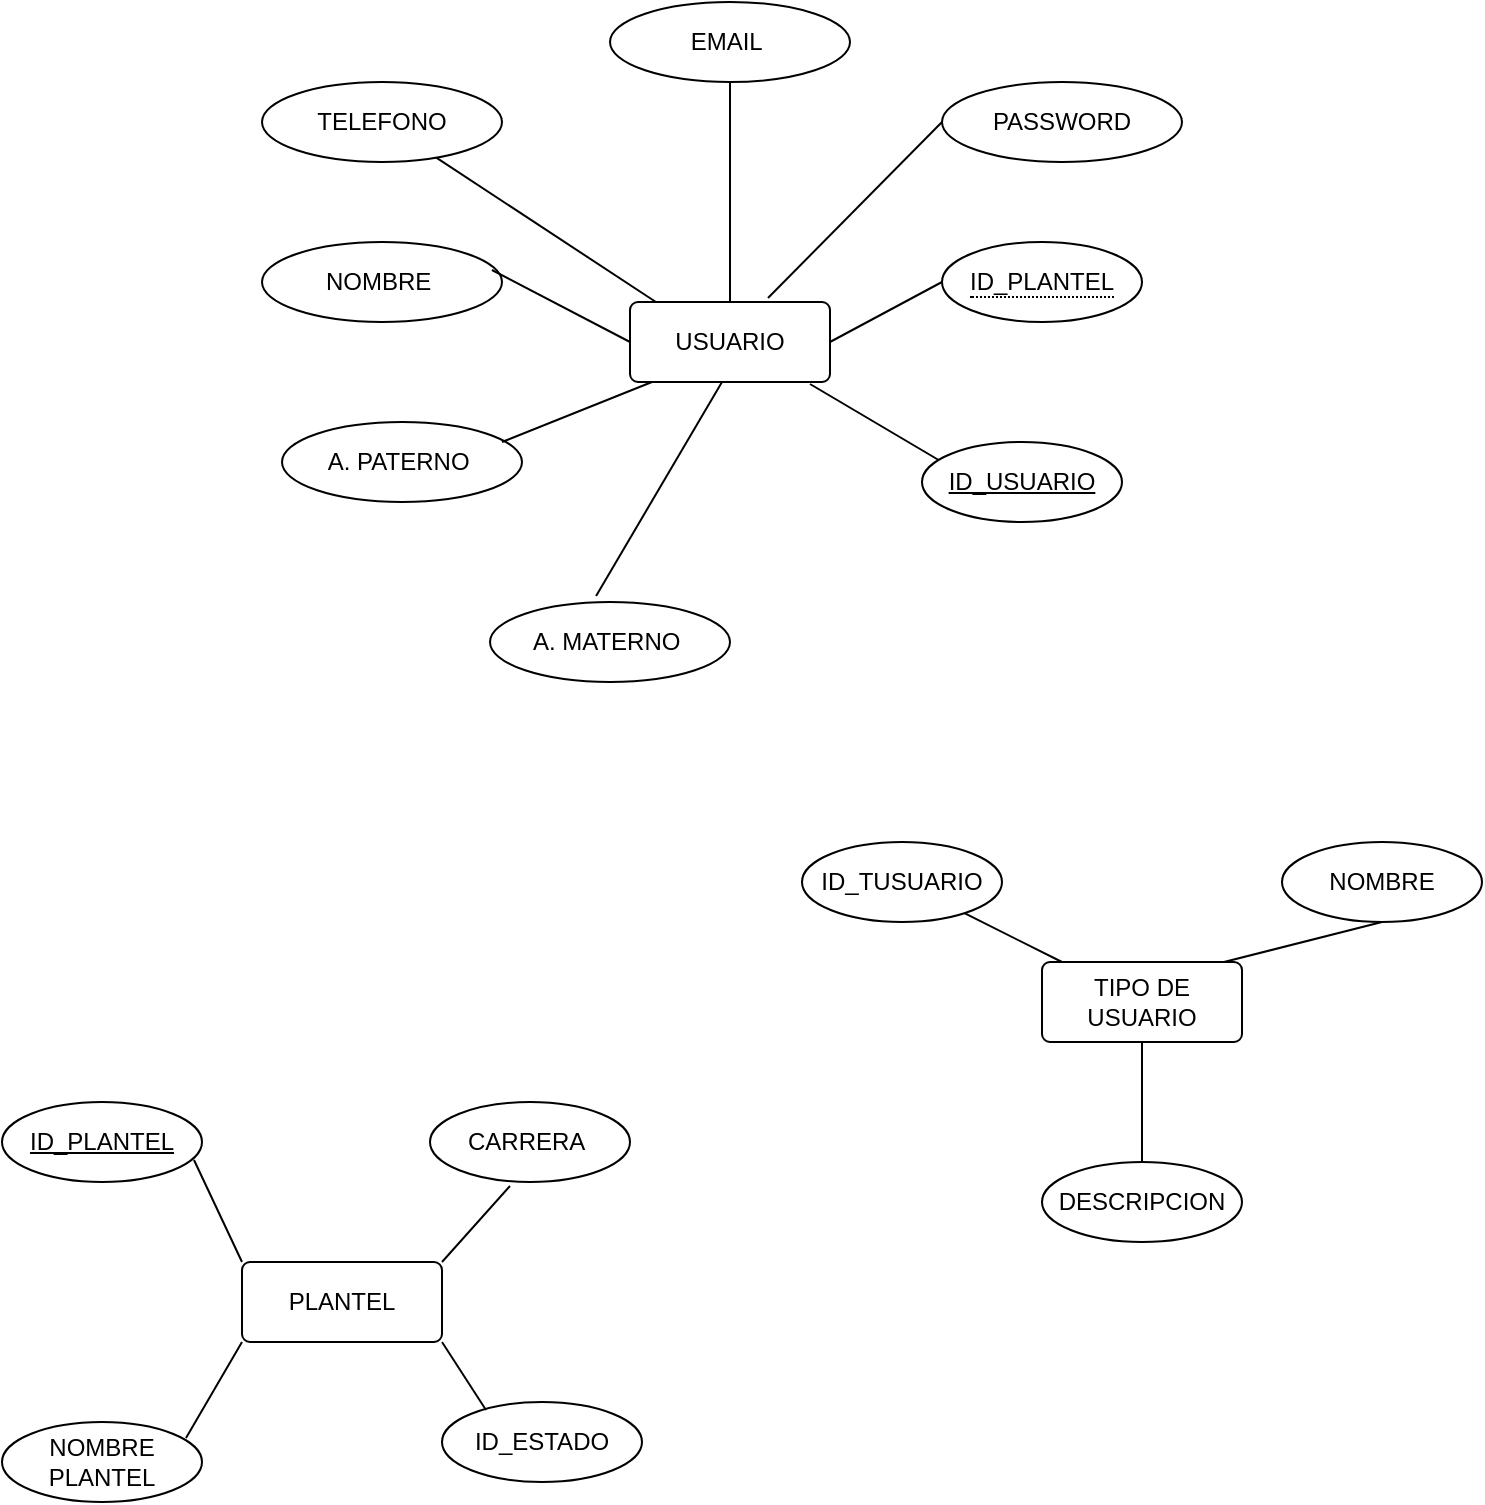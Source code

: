 <mxfile version="21.0.10" type="github">
  <diagram name="Página-1" id="cRUeGpbb5Z79ohCBJ8_P">
    <mxGraphModel dx="794" dy="740" grid="1" gridSize="10" guides="1" tooltips="1" connect="1" arrows="1" fold="1" page="1" pageScale="1" pageWidth="827" pageHeight="1169" math="0" shadow="0">
      <root>
        <mxCell id="0" />
        <mxCell id="1" parent="0" />
        <mxCell id="NheQscauywyLOlEdrm4N-3" value="TELEFONO" style="ellipse;whiteSpace=wrap;html=1;" vertex="1" parent="1">
          <mxGeometry x="180" y="150" width="120" height="40" as="geometry" />
        </mxCell>
        <mxCell id="NheQscauywyLOlEdrm4N-4" value="EMAIL&amp;nbsp;" style="ellipse;whiteSpace=wrap;html=1;" vertex="1" parent="1">
          <mxGeometry x="354" y="110" width="120" height="40" as="geometry" />
        </mxCell>
        <mxCell id="NheQscauywyLOlEdrm4N-7" value="PASSWORD" style="ellipse;whiteSpace=wrap;html=1;" vertex="1" parent="1">
          <mxGeometry x="520" y="150" width="120" height="40" as="geometry" />
        </mxCell>
        <mxCell id="NheQscauywyLOlEdrm4N-13" value="A. MATERNO&amp;nbsp;" style="ellipse;whiteSpace=wrap;html=1;" vertex="1" parent="1">
          <mxGeometry x="294" y="410" width="120" height="40" as="geometry" />
        </mxCell>
        <mxCell id="NheQscauywyLOlEdrm4N-14" value="A. PATERNO&amp;nbsp;" style="ellipse;whiteSpace=wrap;html=1;" vertex="1" parent="1">
          <mxGeometry x="190" y="320" width="120" height="40" as="geometry" />
        </mxCell>
        <mxCell id="NheQscauywyLOlEdrm4N-15" value="NOMBRE&amp;nbsp;" style="ellipse;whiteSpace=wrap;html=1;" vertex="1" parent="1">
          <mxGeometry x="180" y="230" width="120" height="40" as="geometry" />
        </mxCell>
        <mxCell id="NheQscauywyLOlEdrm4N-18" value="" style="endArrow=none;html=1;rounded=0;exitX=0.11;exitY=1;exitDx=0;exitDy=0;exitPerimeter=0;endFill=0;" edge="1" parent="1" source="NheQscauywyLOlEdrm4N-33">
          <mxGeometry width="50" height="50" relative="1" as="geometry">
            <mxPoint x="367.574" y="308.284" as="sourcePoint" />
            <mxPoint x="300" y="330" as="targetPoint" />
          </mxGeometry>
        </mxCell>
        <mxCell id="NheQscauywyLOlEdrm4N-19" value="" style="endArrow=none;html=1;rounded=0;endFill=0;entryX=0.442;entryY=-0.075;entryDx=0;entryDy=0;entryPerimeter=0;" edge="1" parent="1" target="NheQscauywyLOlEdrm4N-13">
          <mxGeometry width="50" height="50" relative="1" as="geometry">
            <mxPoint x="410" y="300" as="sourcePoint" />
            <mxPoint x="410" y="410" as="targetPoint" />
          </mxGeometry>
        </mxCell>
        <mxCell id="NheQscauywyLOlEdrm4N-20" value="" style="endArrow=none;html=1;rounded=0;entryX=0;entryY=0.5;entryDx=0;entryDy=0;exitX=0.9;exitY=1.025;exitDx=0;exitDy=0;exitPerimeter=0;endFill=0;" edge="1" parent="1" source="NheQscauywyLOlEdrm4N-33">
          <mxGeometry width="50" height="50" relative="1" as="geometry">
            <mxPoint x="456.437" y="305.33" as="sourcePoint" />
            <mxPoint x="520" y="340" as="targetPoint" />
          </mxGeometry>
        </mxCell>
        <mxCell id="NheQscauywyLOlEdrm4N-22" value="" style="endArrow=none;html=1;rounded=0;entryX=0;entryY=0.5;entryDx=0;entryDy=0;exitX=0.69;exitY=-0.05;exitDx=0;exitDy=0;exitPerimeter=0;endFill=0;" edge="1" parent="1" source="NheQscauywyLOlEdrm4N-33" target="NheQscauywyLOlEdrm4N-7">
          <mxGeometry width="50" height="50" relative="1" as="geometry">
            <mxPoint x="446" y="247.04" as="sourcePoint" />
            <mxPoint x="430" y="260" as="targetPoint" />
          </mxGeometry>
        </mxCell>
        <mxCell id="NheQscauywyLOlEdrm4N-24" value="" style="endArrow=none;html=1;rounded=0;exitX=1;exitY=0.5;exitDx=0;exitDy=0;endFill=0;" edge="1" parent="1" source="NheQscauywyLOlEdrm4N-33">
          <mxGeometry width="50" height="50" relative="1" as="geometry">
            <mxPoint x="470" y="280" as="sourcePoint" />
            <mxPoint x="520" y="250" as="targetPoint" />
          </mxGeometry>
        </mxCell>
        <mxCell id="NheQscauywyLOlEdrm4N-25" value="" style="endArrow=none;html=1;rounded=0;entryX=0.5;entryY=1;entryDx=0;entryDy=0;exitX=0.5;exitY=0;exitDx=0;exitDy=0;endFill=0;" edge="1" parent="1" source="NheQscauywyLOlEdrm4N-33" target="NheQscauywyLOlEdrm4N-4">
          <mxGeometry width="50" height="50" relative="1" as="geometry">
            <mxPoint x="410" y="240" as="sourcePoint" />
            <mxPoint x="430" y="260" as="targetPoint" />
          </mxGeometry>
        </mxCell>
        <mxCell id="NheQscauywyLOlEdrm4N-26" value="" style="endArrow=none;html=1;rounded=0;exitX=0.16;exitY=0.05;exitDx=0;exitDy=0;exitPerimeter=0;endFill=0;" edge="1" parent="1" source="NheQscauywyLOlEdrm4N-33" target="NheQscauywyLOlEdrm4N-3">
          <mxGeometry width="50" height="50" relative="1" as="geometry">
            <mxPoint x="360" y="250" as="sourcePoint" />
            <mxPoint x="310" y="190" as="targetPoint" />
          </mxGeometry>
        </mxCell>
        <mxCell id="NheQscauywyLOlEdrm4N-27" value="" style="endArrow=none;html=1;rounded=0;entryX=0.958;entryY=0.35;entryDx=0;entryDy=0;entryPerimeter=0;exitX=0;exitY=0.5;exitDx=0;exitDy=0;endFill=0;" edge="1" parent="1" source="NheQscauywyLOlEdrm4N-33" target="NheQscauywyLOlEdrm4N-15">
          <mxGeometry width="50" height="50" relative="1" as="geometry">
            <mxPoint x="350" y="280" as="sourcePoint" />
            <mxPoint x="430" y="260" as="targetPoint" />
          </mxGeometry>
        </mxCell>
        <mxCell id="NheQscauywyLOlEdrm4N-30" value="ID_USUARIO" style="ellipse;whiteSpace=wrap;html=1;align=center;fontStyle=4;" vertex="1" parent="1">
          <mxGeometry x="510" y="330" width="100" height="40" as="geometry" />
        </mxCell>
        <mxCell id="NheQscauywyLOlEdrm4N-32" value="&lt;span style=&quot;border-bottom: 1px dotted&quot;&gt;ID_PLANTEL&lt;/span&gt;" style="ellipse;whiteSpace=wrap;html=1;align=center;" vertex="1" parent="1">
          <mxGeometry x="520" y="230" width="100" height="40" as="geometry" />
        </mxCell>
        <mxCell id="NheQscauywyLOlEdrm4N-33" value="USUARIO" style="rounded=1;arcSize=10;whiteSpace=wrap;html=1;align=center;" vertex="1" parent="1">
          <mxGeometry x="364" y="260" width="100" height="40" as="geometry" />
        </mxCell>
        <mxCell id="NheQscauywyLOlEdrm4N-34" value="PLANTEL" style="rounded=1;arcSize=10;whiteSpace=wrap;html=1;align=center;" vertex="1" parent="1">
          <mxGeometry x="170" y="740" width="100" height="40" as="geometry" />
        </mxCell>
        <mxCell id="NheQscauywyLOlEdrm4N-36" value="ID_PLANTEL" style="ellipse;whiteSpace=wrap;html=1;align=center;fontStyle=4;" vertex="1" parent="1">
          <mxGeometry x="50" y="660" width="100" height="40" as="geometry" />
        </mxCell>
        <mxCell id="NheQscauywyLOlEdrm4N-37" value="NOMBRE PLANTEL" style="ellipse;whiteSpace=wrap;html=1;align=center;" vertex="1" parent="1">
          <mxGeometry x="50" y="820" width="100" height="40" as="geometry" />
        </mxCell>
        <mxCell id="NheQscauywyLOlEdrm4N-39" value="CARRERA&amp;nbsp;" style="ellipse;whiteSpace=wrap;html=1;align=center;" vertex="1" parent="1">
          <mxGeometry x="264" y="660" width="100" height="40" as="geometry" />
        </mxCell>
        <mxCell id="NheQscauywyLOlEdrm4N-40" value="ID_ESTADO" style="ellipse;whiteSpace=wrap;html=1;align=center;" vertex="1" parent="1">
          <mxGeometry x="270" y="810" width="100" height="40" as="geometry" />
        </mxCell>
        <mxCell id="NheQscauywyLOlEdrm4N-41" value="" style="endArrow=none;html=1;rounded=0;exitX=0.92;exitY=0.2;exitDx=0;exitDy=0;exitPerimeter=0;entryX=0;entryY=1;entryDx=0;entryDy=0;" edge="1" parent="1" source="NheQscauywyLOlEdrm4N-37" target="NheQscauywyLOlEdrm4N-34">
          <mxGeometry relative="1" as="geometry">
            <mxPoint x="340" y="870" as="sourcePoint" />
            <mxPoint x="500" y="870" as="targetPoint" />
          </mxGeometry>
        </mxCell>
        <mxCell id="NheQscauywyLOlEdrm4N-42" value="" style="endArrow=none;html=1;rounded=0;exitX=1;exitY=0;exitDx=0;exitDy=0;entryX=0.4;entryY=1.05;entryDx=0;entryDy=0;entryPerimeter=0;" edge="1" parent="1" source="NheQscauywyLOlEdrm4N-34" target="NheQscauywyLOlEdrm4N-39">
          <mxGeometry relative="1" as="geometry">
            <mxPoint x="340" y="870" as="sourcePoint" />
            <mxPoint x="500" y="870" as="targetPoint" />
          </mxGeometry>
        </mxCell>
        <mxCell id="NheQscauywyLOlEdrm4N-43" value="" style="endArrow=none;html=1;rounded=0;exitX=1;exitY=1;exitDx=0;exitDy=0;entryX=0.22;entryY=0.1;entryDx=0;entryDy=0;entryPerimeter=0;" edge="1" parent="1" source="NheQscauywyLOlEdrm4N-34" target="NheQscauywyLOlEdrm4N-40">
          <mxGeometry relative="1" as="geometry">
            <mxPoint x="340" y="870" as="sourcePoint" />
            <mxPoint x="500" y="870" as="targetPoint" />
          </mxGeometry>
        </mxCell>
        <mxCell id="NheQscauywyLOlEdrm4N-44" value="" style="endArrow=none;html=1;rounded=0;exitX=0.96;exitY=0.725;exitDx=0;exitDy=0;exitPerimeter=0;entryX=0;entryY=0;entryDx=0;entryDy=0;" edge="1" parent="1" source="NheQscauywyLOlEdrm4N-36" target="NheQscauywyLOlEdrm4N-34">
          <mxGeometry relative="1" as="geometry">
            <mxPoint x="340" y="870" as="sourcePoint" />
            <mxPoint x="500" y="870" as="targetPoint" />
          </mxGeometry>
        </mxCell>
        <mxCell id="NheQscauywyLOlEdrm4N-45" value="TIPO DE USUARIO" style="rounded=1;arcSize=10;whiteSpace=wrap;html=1;align=center;" vertex="1" parent="1">
          <mxGeometry x="570" y="590" width="100" height="40" as="geometry" />
        </mxCell>
        <mxCell id="NheQscauywyLOlEdrm4N-46" value="ID_TUSUARIO" style="ellipse;whiteSpace=wrap;html=1;align=center;" vertex="1" parent="1">
          <mxGeometry x="450" y="530" width="100" height="40" as="geometry" />
        </mxCell>
        <mxCell id="NheQscauywyLOlEdrm4N-47" value="NOMBRE" style="ellipse;whiteSpace=wrap;html=1;align=center;" vertex="1" parent="1">
          <mxGeometry x="690" y="530" width="100" height="40" as="geometry" />
        </mxCell>
        <mxCell id="NheQscauywyLOlEdrm4N-48" value="DESCRIPCION" style="ellipse;whiteSpace=wrap;html=1;align=center;" vertex="1" parent="1">
          <mxGeometry x="570" y="690" width="100" height="40" as="geometry" />
        </mxCell>
        <mxCell id="NheQscauywyLOlEdrm4N-49" value="" style="endArrow=none;html=1;rounded=0;entryX=0.5;entryY=1;entryDx=0;entryDy=0;exitX=0.5;exitY=0;exitDx=0;exitDy=0;" edge="1" parent="1" source="NheQscauywyLOlEdrm4N-48" target="NheQscauywyLOlEdrm4N-45">
          <mxGeometry relative="1" as="geometry">
            <mxPoint x="340" y="640" as="sourcePoint" />
            <mxPoint x="500" y="640" as="targetPoint" />
          </mxGeometry>
        </mxCell>
        <mxCell id="NheQscauywyLOlEdrm4N-53" value="" style="endArrow=none;html=1;rounded=0;" edge="1" parent="1" source="NheQscauywyLOlEdrm4N-46" target="NheQscauywyLOlEdrm4N-45">
          <mxGeometry relative="1" as="geometry">
            <mxPoint x="340" y="640" as="sourcePoint" />
            <mxPoint x="500" y="640" as="targetPoint" />
          </mxGeometry>
        </mxCell>
        <mxCell id="NheQscauywyLOlEdrm4N-54" value="" style="endArrow=none;html=1;rounded=0;exitX=0.5;exitY=1;exitDx=0;exitDy=0;entryX=0.91;entryY=0;entryDx=0;entryDy=0;entryPerimeter=0;" edge="1" parent="1" source="NheQscauywyLOlEdrm4N-47" target="NheQscauywyLOlEdrm4N-45">
          <mxGeometry relative="1" as="geometry">
            <mxPoint x="340" y="640" as="sourcePoint" />
            <mxPoint x="670" y="590" as="targetPoint" />
          </mxGeometry>
        </mxCell>
      </root>
    </mxGraphModel>
  </diagram>
</mxfile>
